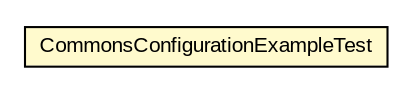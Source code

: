 #!/usr/local/bin/dot
#
# Class diagram 
# Generated by UMLGraph version R5_6-24-gf6e263 (http://www.umlgraph.org/)
#

digraph G {
	edge [fontname="arial",fontsize=10,labelfontname="arial",labelfontsize=10];
	node [fontname="arial",fontsize=10,shape=plaintext];
	nodesep=0.25;
	ranksep=0.5;
	// net.brabenetz.lib.securedproperties.snippets.CommonsConfigurationExampleTest
	c217 [label=<<table title="net.brabenetz.lib.securedproperties.snippets.CommonsConfigurationExampleTest" border="0" cellborder="1" cellspacing="0" cellpadding="2" port="p" bgcolor="lemonChiffon" href="./CommonsConfigurationExampleTest.html">
		<tr><td><table border="0" cellspacing="0" cellpadding="1">
<tr><td align="center" balign="center"> CommonsConfigurationExampleTest </td></tr>
		</table></td></tr>
		</table>>, URL="./CommonsConfigurationExampleTest.html", fontname="arial", fontcolor="black", fontsize=10.0];
}

